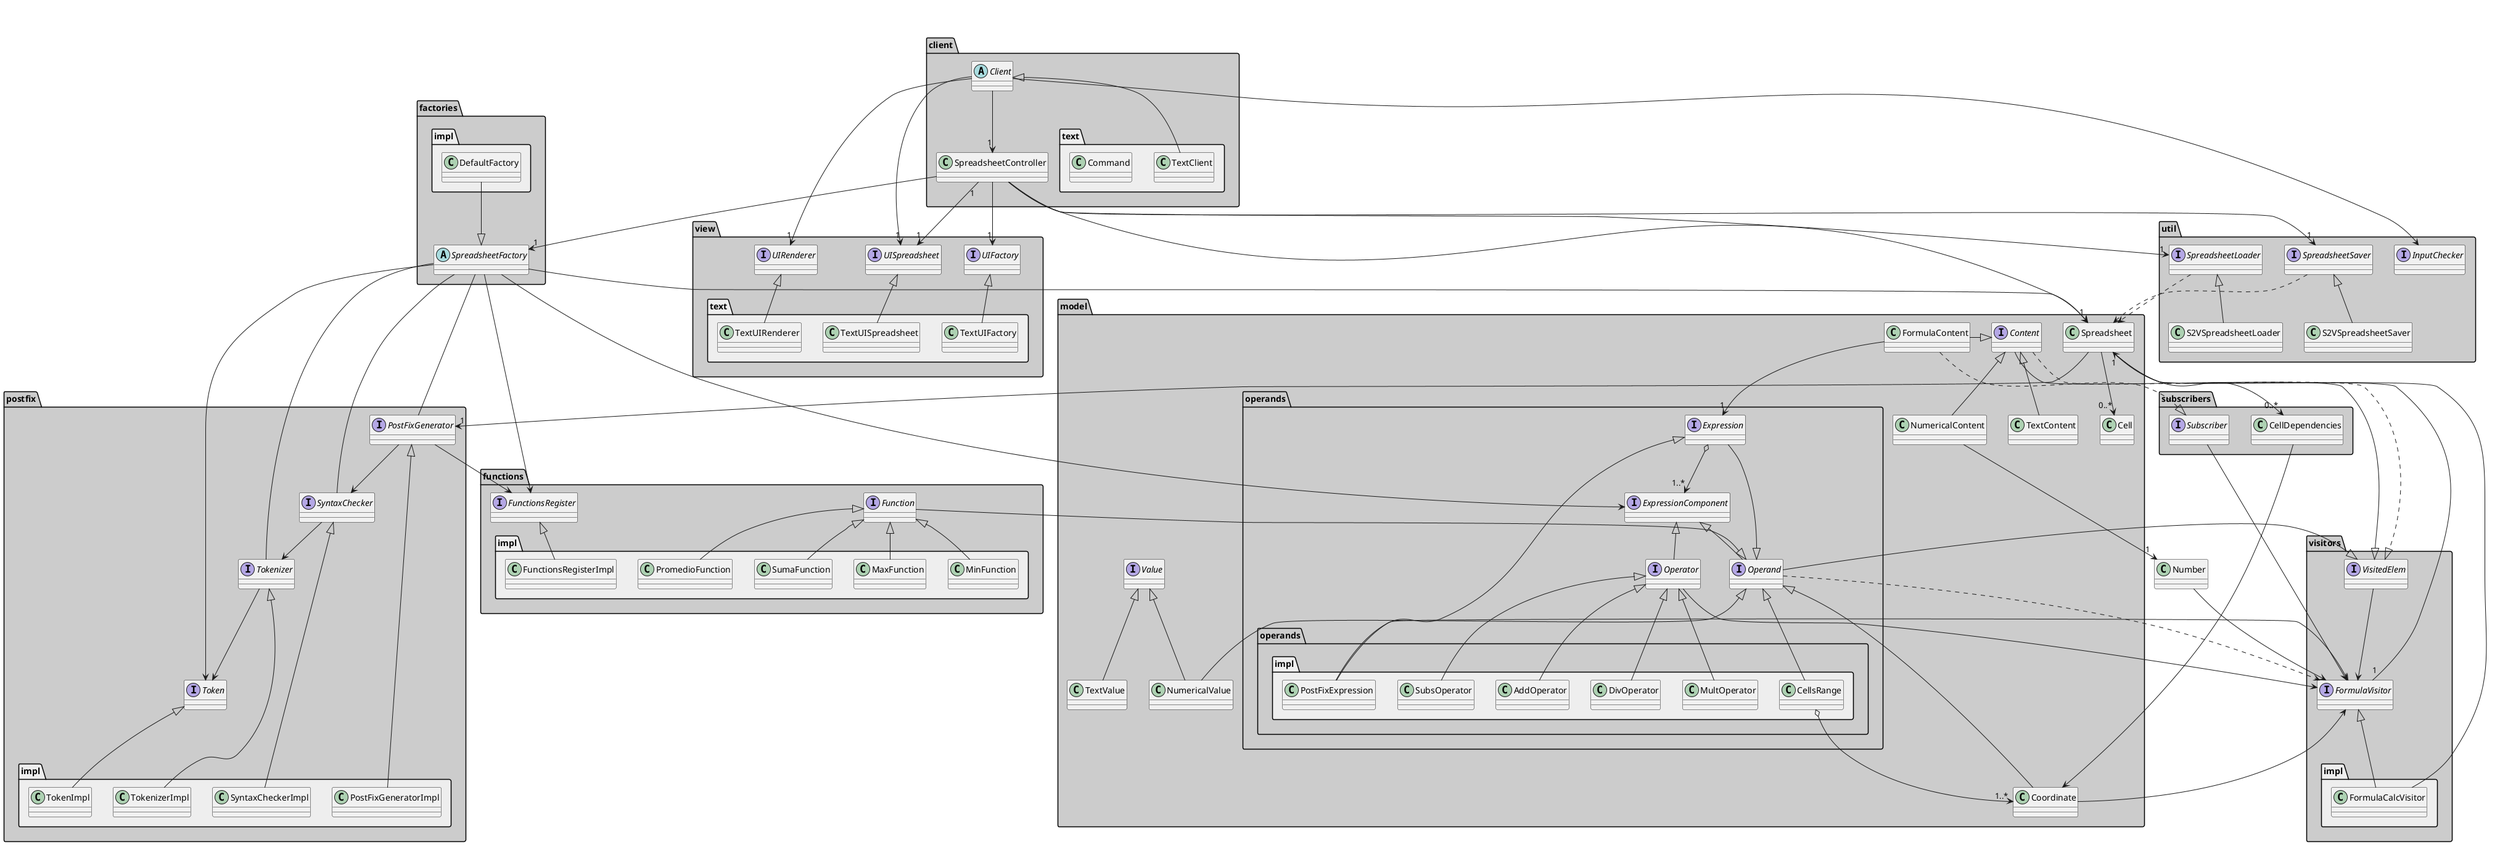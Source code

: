 @startuml

package client #CCCCCC {
  class SpreadsheetController
  abstract class Client
  package text #EEEEEE {
    class TextClient
    class Command
  }
}

package visitors #CCCCCC{
  interface FormulaVisitor
  interface VisitedElem
  package visitors.impl #EEEEEE {
    class FormulaCalcVisitor
  }
}

package subscribers  #CCCCCC{
  interface Subscriber
  class CellDependencies
}

package util #CCCCCC {
  interface SpreadsheetLoader
  interface SpreadsheetSaver
  class S2VSpreadsheetLoader
  class S2VSpreadsheetSaver
  interface InputChecker
}

package model #CCCCCC {
  class Spreadsheet
  class Coordinate
  class Cell
  interface Content
  class NumericalContent
  class TextContent
  class FormulaContent
  interface Value
  class TextValue
  class NumericalValue

  package operands #CCCCCC {
    interface ExpressionComponent
    interface Operator
    interface Operand
    interface Expression

    package operands.impl #EEEEEE {
      class CellsRange
      class PostFixExpression
      class AddOperator
      class SubsOperator
      class MultOperator
      class DivOperator
    }
  }

}

package functions #CCCCCC {
  interface FunctionsRegister
  interface Function
  package functions.impl #EEEEEE {
    class FunctionsRegisterImpl
    class SumaFunction
    class PromedioFunction
    class MinFunction
    class MaxFunction
  }
}

package factories #CCCCCC {
  abstract SpreadsheetFactory
  package factories.impl #EEEEEE {
    class DefaultFactory
  }
}

package postfix #CCCCCC {
  interface Token
  interface Tokenizer
  interface SyntaxChecker
  interface PostFixGenerator
  package postfix.impl #EEEEEE {
    class TokenImpl
    class TokenizerImpl
    class SyntaxCheckerImpl
    class PostFixGeneratorImpl
    }
}

package view #CCCCCC {
  interface UIFactory
  interface UIRenderer
  interface UISpreadsheet
  package view.text #EEEEEE {
    class TextUIFactory
    class TextUIRenderer
    class TextUISpreadsheet
    }
}


/' ----- controller ----- '/
SpreadsheetController "1" --> "1" UISpreadsheet
SpreadsheetController --> "1" Spreadsheet

SpreadsheetController --> "1" SpreadsheetFactory
SpreadsheetController --> "1" UIFactory

SpreadsheetController --> "1" SpreadsheetLoader
SpreadsheetController --> "1" SpreadsheetSaver

Client --> "1" UIRenderer
Client --> "1" UISpreadsheet
Client --> "1" SpreadsheetController
Client --> InputChecker
Client <|-- TextClient

/' ----- view ----- '/
UIRenderer <|-- TextUIRenderer
UISpreadsheet <|-- TextUISpreadsheet
UIFactory <|-- TextUIFactory

/' ----- visitors ----- '/
FormulaCalcVisitor -up-|> FormulaVisitor
FormulaCalcVisitor --> Spreadsheet
FormulaVisitor <-- Coordinate

VisitedElem --> FormulaVisitor

Content --|> VisitedElem
Operand --|> VisitedElem


/' ----- subscribers ----- '/
Subscriber --> FormulaVisitor
CellDependencies --> Coordinate


/' ----- loading/saving ----- '/
SpreadsheetSaver <|-- S2VSpreadsheetSaver
SpreadsheetLoader <|-- S2VSpreadsheetLoader

SpreadsheetSaver ..> Spreadsheet
SpreadsheetLoader ..> Spreadsheet

/' ----- operands ----- '/
SpreadsheetFactory --> ExpressionComponent
Operator -up-|> ExpressionComponent
Operand -up-|> ExpressionComponent
Expression --|> Operand
Expression o--> "1..*" ExpressionComponent

NumericalValue -up-|> Operand
CellsRange -up-|> Operand
Coordinate --|> Operand
PostFixExpression -up-|>  Expression
AddOperator -up-|>  Operator
SubsOperator -up-|>  Operator
MultOperator -up-|>  Operator
DivOperator -up-|>  Operator

PostFixExpression --> FormulaVisitor
Number --> FormulaVisitor
Operator --> FormulaVisitor

CellsRange o--> "1..*" Coordinate


/' ----- model ----- '/
Spreadsheet --> "1" PostFixGenerator
Spreadsheet "1" -- "1" FormulaVisitor
Spreadsheet --> "0..*" CellDependencies
Spreadsheet --> "0..*" Cell

NumericalContent -up-|> Content
TextContent -up-|> Content
FormulaContent -right-|> Content
FormulaContent ..|> Subscriber
Content ..|> VisitedElem

NumericalContent --> "1" Number
FormulaContent --> "1" Expression

Value <|-- NumericalValue
Value <|-- TextValue

/' ----- functions ----- '/
SpreadsheetFactory --> FunctionsRegister
PostFixGenerator --> FunctionsRegister
FunctionsRegisterImpl -up-|> FunctionsRegister

Operand ..> FormulaVisitor
Function --|> Operand
SumaFunction -up-|> Function
MinFunction -up-|> Function
MaxFunction -up-|> Function
PromedioFunction -up-|> Function


/' ----- factories ----- '/

DefaultFactory -down-|> SpreadsheetFactory
SpreadsheetFactory --> Spreadsheet

/' ----- postfix ----- '/
SpreadsheetFactory -- PostFixGenerator
SpreadsheetFactory -- SyntaxChecker
SpreadsheetFactory -- Tokenizer
SpreadsheetFactory --> Token
PostFixGenerator --> SyntaxChecker
SyntaxChecker --> Tokenizer
Tokenizer --> Token
PostFixGeneratorImpl -up-|> PostFixGenerator
SyntaxCheckerImpl -up-|> SyntaxChecker
TokenizerImpl -up-|> Tokenizer
TokenImpl -up-|> Token

@enduml